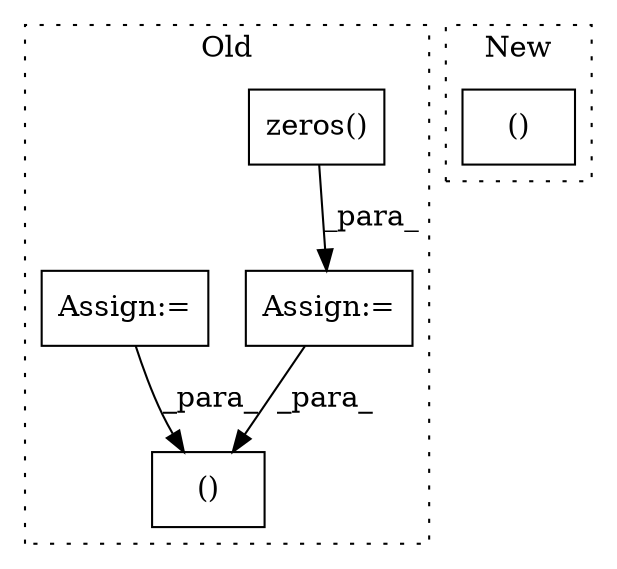 digraph G {
subgraph cluster0 {
1 [label="zeros()" a="75" s="6850,6870" l="12,19" shape="box"];
3 [label="Assign:=" a="68" s="6847" l="3" shape="box"];
4 [label="()" a="54" s="6996" l="36" shape="box"];
5 [label="Assign:=" a="68" s="6326" l="3" shape="box"];
label = "Old";
style="dotted";
}
subgraph cluster1 {
2 [label="()" a="54" s="6323" l="16" shape="box"];
label = "New";
style="dotted";
}
1 -> 3 [label="_para_"];
3 -> 4 [label="_para_"];
5 -> 4 [label="_para_"];
}